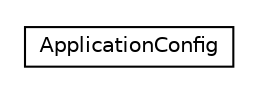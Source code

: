 #!/usr/local/bin/dot
#
# Class diagram 
# Generated by UMLGraph version R5_6-24-gf6e263 (http://www.umlgraph.org/)
#

digraph G {
	edge [fontname="Helvetica",fontsize=10,labelfontname="Helvetica",labelfontsize=10];
	node [fontname="Helvetica",fontsize=10,shape=plaintext];
	nodesep=0.25;
	ranksep=0.5;
	// org.netbeans.rest.application.config.ApplicationConfig
	c458 [label=<<table title="org.netbeans.rest.application.config.ApplicationConfig" border="0" cellborder="1" cellspacing="0" cellpadding="2" port="p" href="./ApplicationConfig.html">
		<tr><td><table border="0" cellspacing="0" cellpadding="1">
<tr><td align="center" balign="center"> ApplicationConfig </td></tr>
		</table></td></tr>
		</table>>, URL="./ApplicationConfig.html", fontname="Helvetica", fontcolor="black", fontsize=10.0];
}

